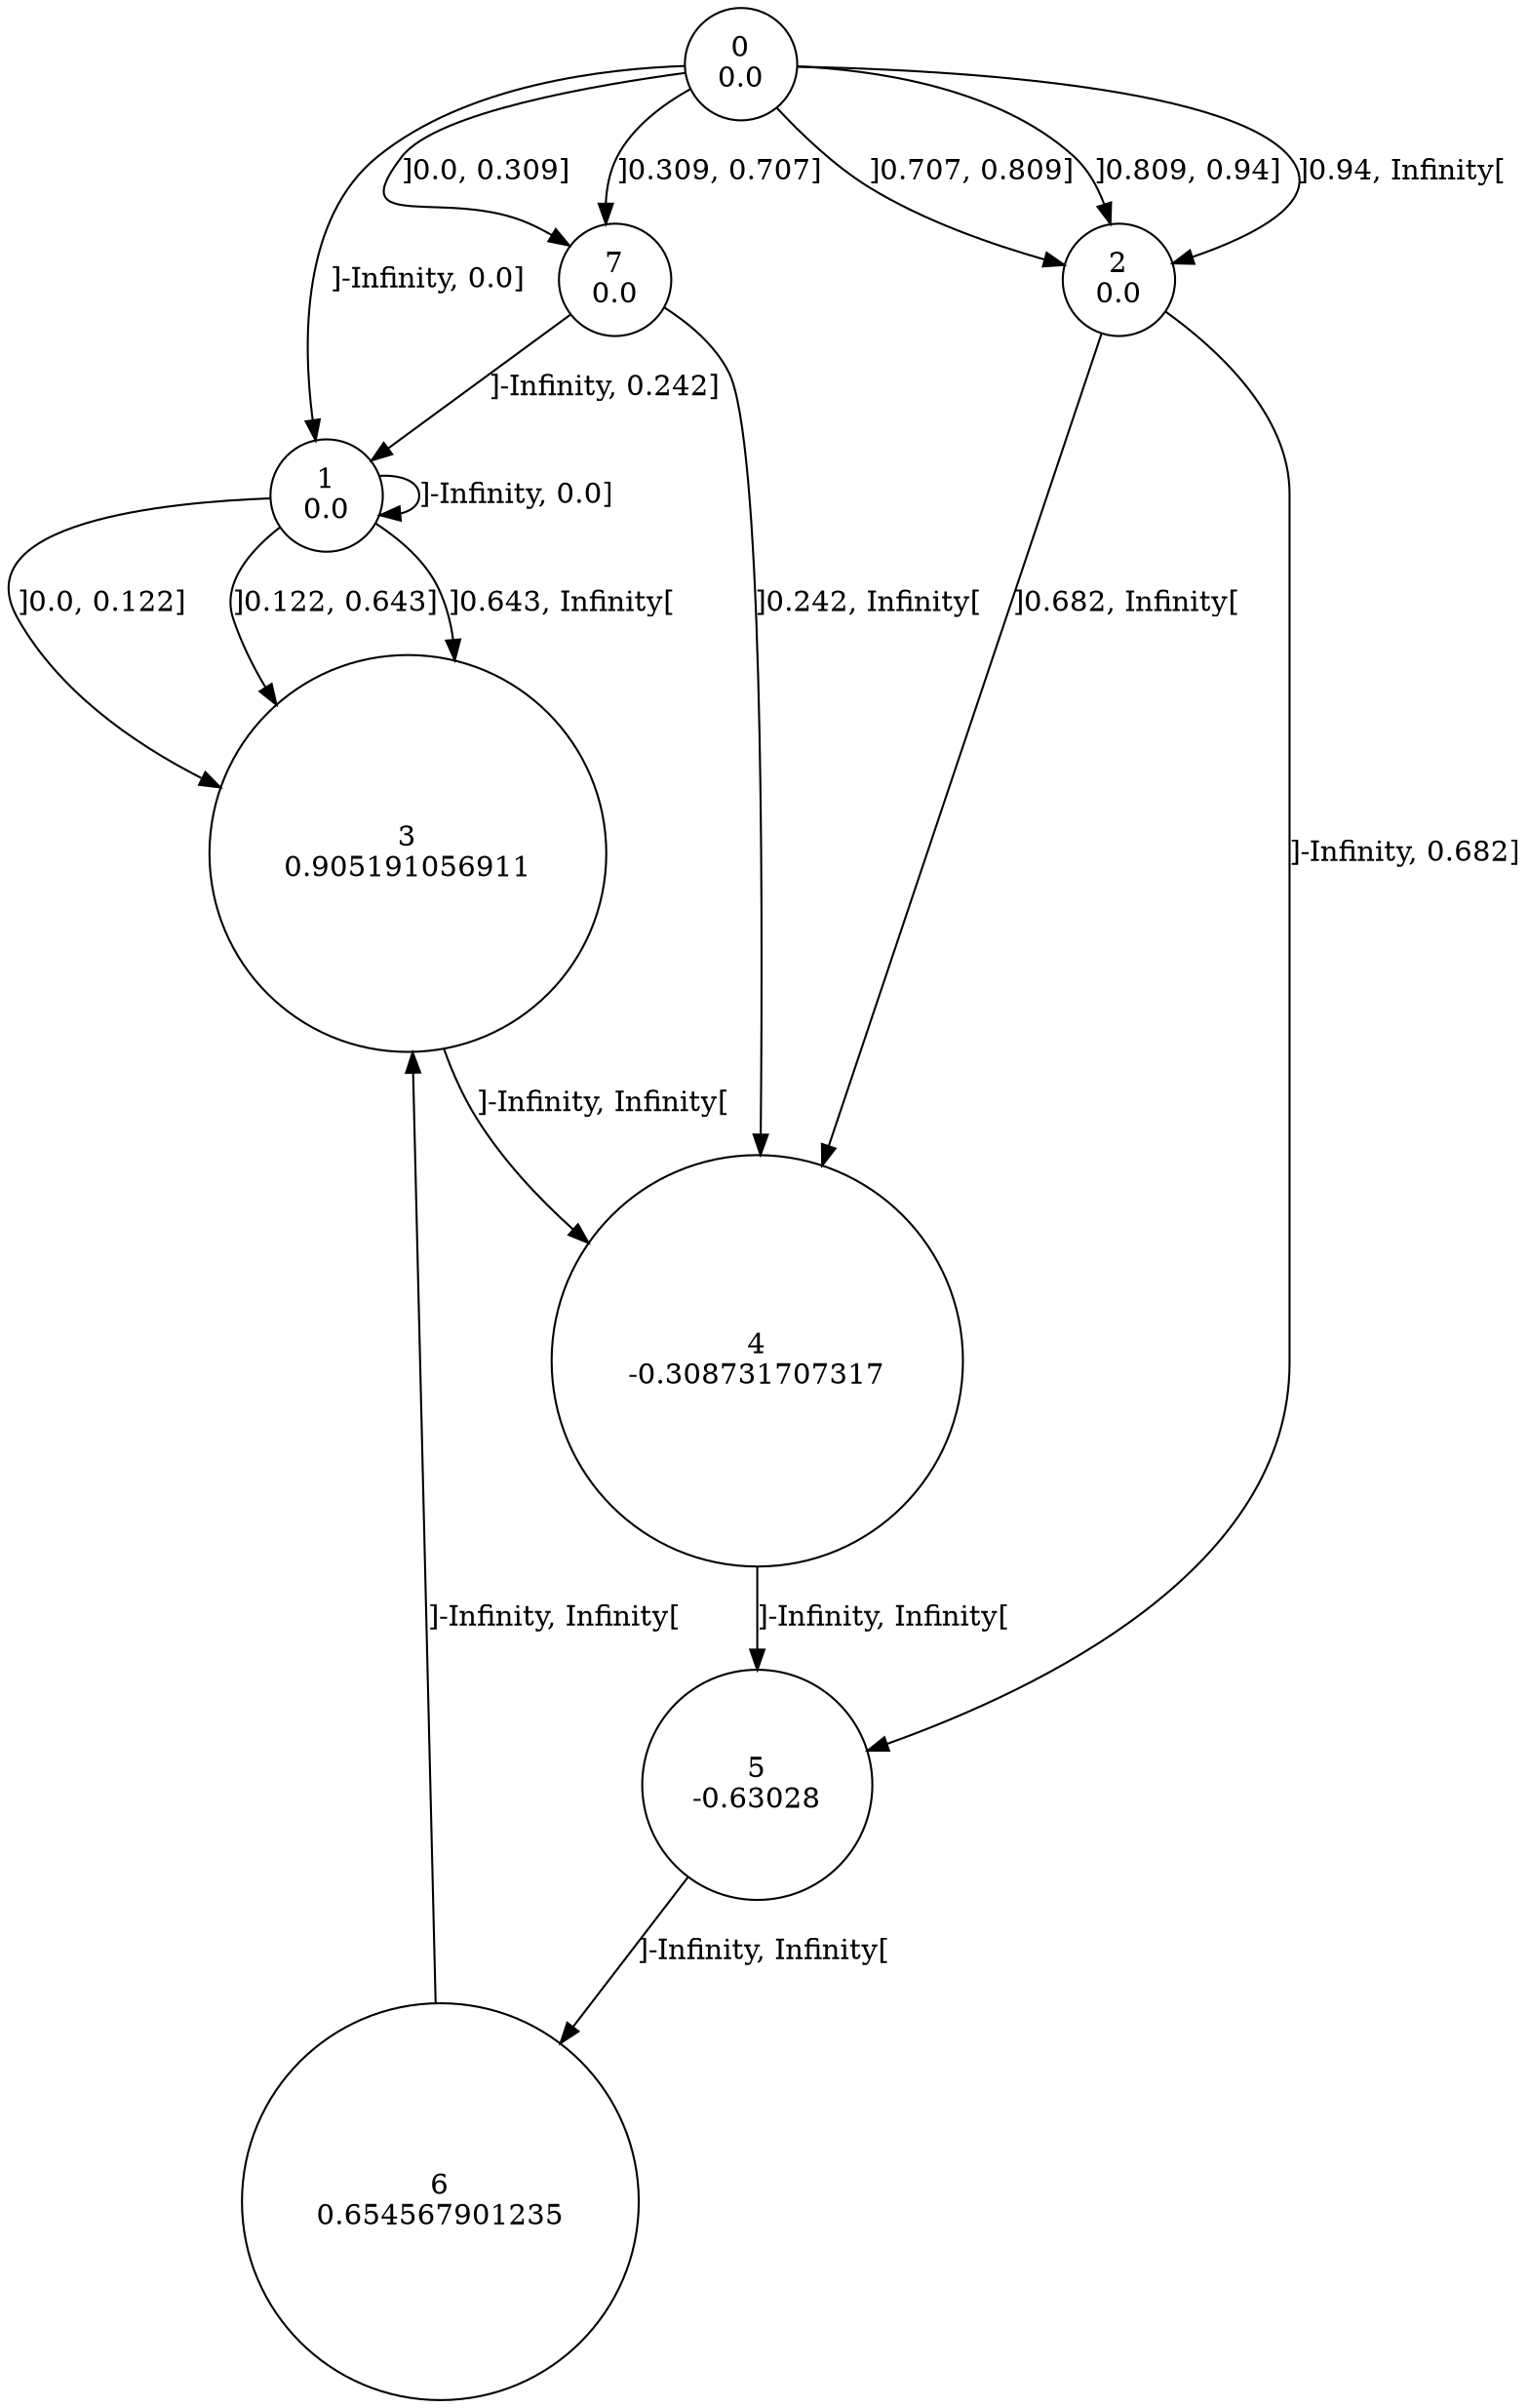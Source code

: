 digraph a {
0 [shape=circle, label="0\n0.0"];
	0 -> 1 [label="]-Infinity, 0.0]"];
	0 -> 7 [label="]0.0, 0.309]"];
	0 -> 7 [label="]0.309, 0.707]"];
	0 -> 2 [label="]0.707, 0.809]"];
	0 -> 2 [label="]0.809, 0.94]"];
	0 -> 2 [label="]0.94, Infinity["];
1 [shape=circle, label="1\n0.0"];
	1 -> 1 [label="]-Infinity, 0.0]"];
	1 -> 3 [label="]0.0, 0.122]"];
	1 -> 3 [label="]0.122, 0.643]"];
	1 -> 3 [label="]0.643, Infinity["];
2 [shape=circle, label="2\n0.0"];
	2 -> 5 [label="]-Infinity, 0.682]"];
	2 -> 4 [label="]0.682, Infinity["];
3 [shape=circle, label="3\n0.905191056911"];
	3 -> 4 [label="]-Infinity, Infinity["];
4 [shape=circle, label="4\n-0.308731707317"];
	4 -> 5 [label="]-Infinity, Infinity["];
5 [shape=circle, label="5\n-0.63028"];
	5 -> 6 [label="]-Infinity, Infinity["];
6 [shape=circle, label="6\n0.654567901235"];
	6 -> 3 [label="]-Infinity, Infinity["];
7 [shape=circle, label="7\n0.0"];
	7 -> 1 [label="]-Infinity, 0.242]"];
	7 -> 4 [label="]0.242, Infinity["];
}